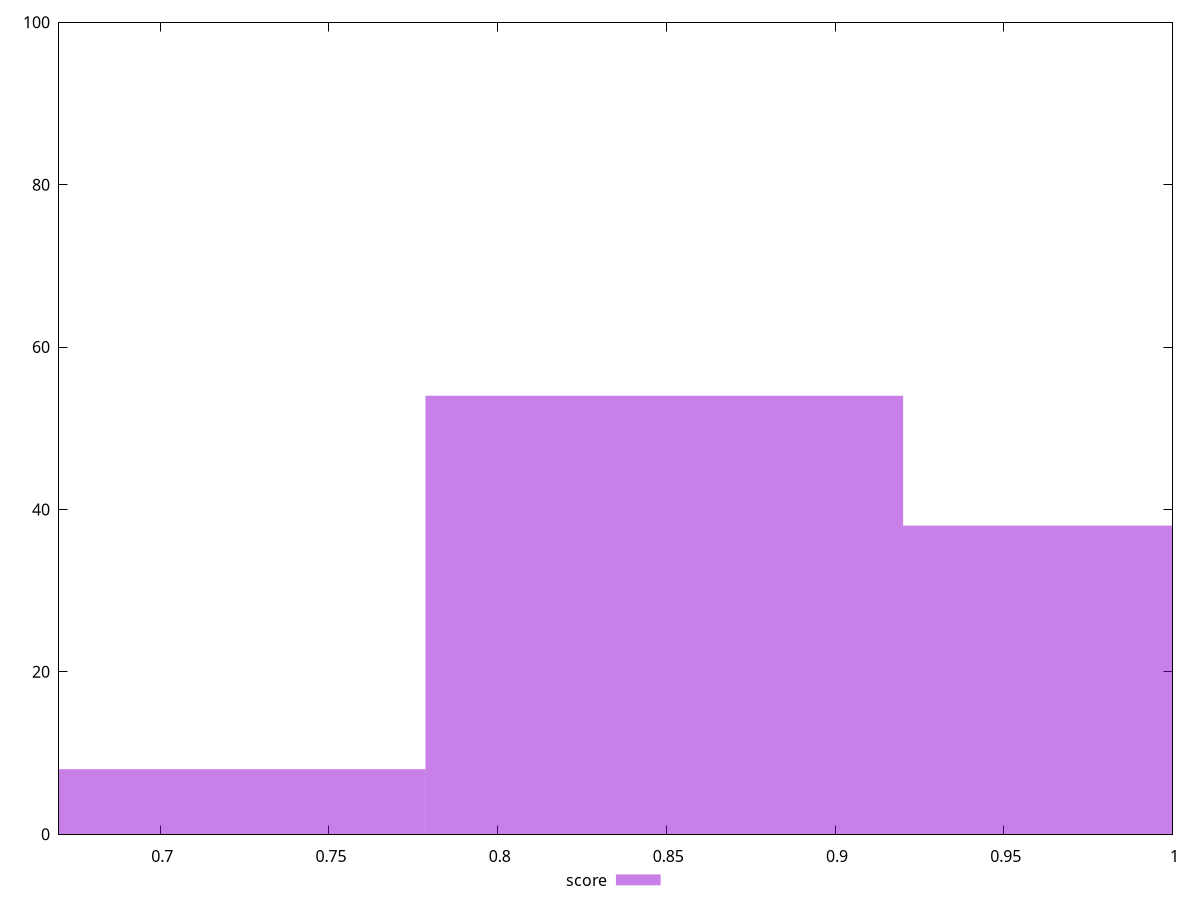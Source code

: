 reset

$score <<EOF
0.9909529598328484 38
0.7078235427377488 8
0.8493882512852986 54
EOF

set key outside below
set boxwidth 0.14156470854754977
set xrange [0.67:1]
set yrange [0:100]
set trange [0:100]
set style fill transparent solid 0.5 noborder
set terminal svg size 640, 490 enhanced background rgb 'white'
set output "reprap/unused-css-rules/samples/pages+cached+noexternal+nomedia+nocss+nojs/score/histogram.svg"

plot $score title "score" with boxes

reset
